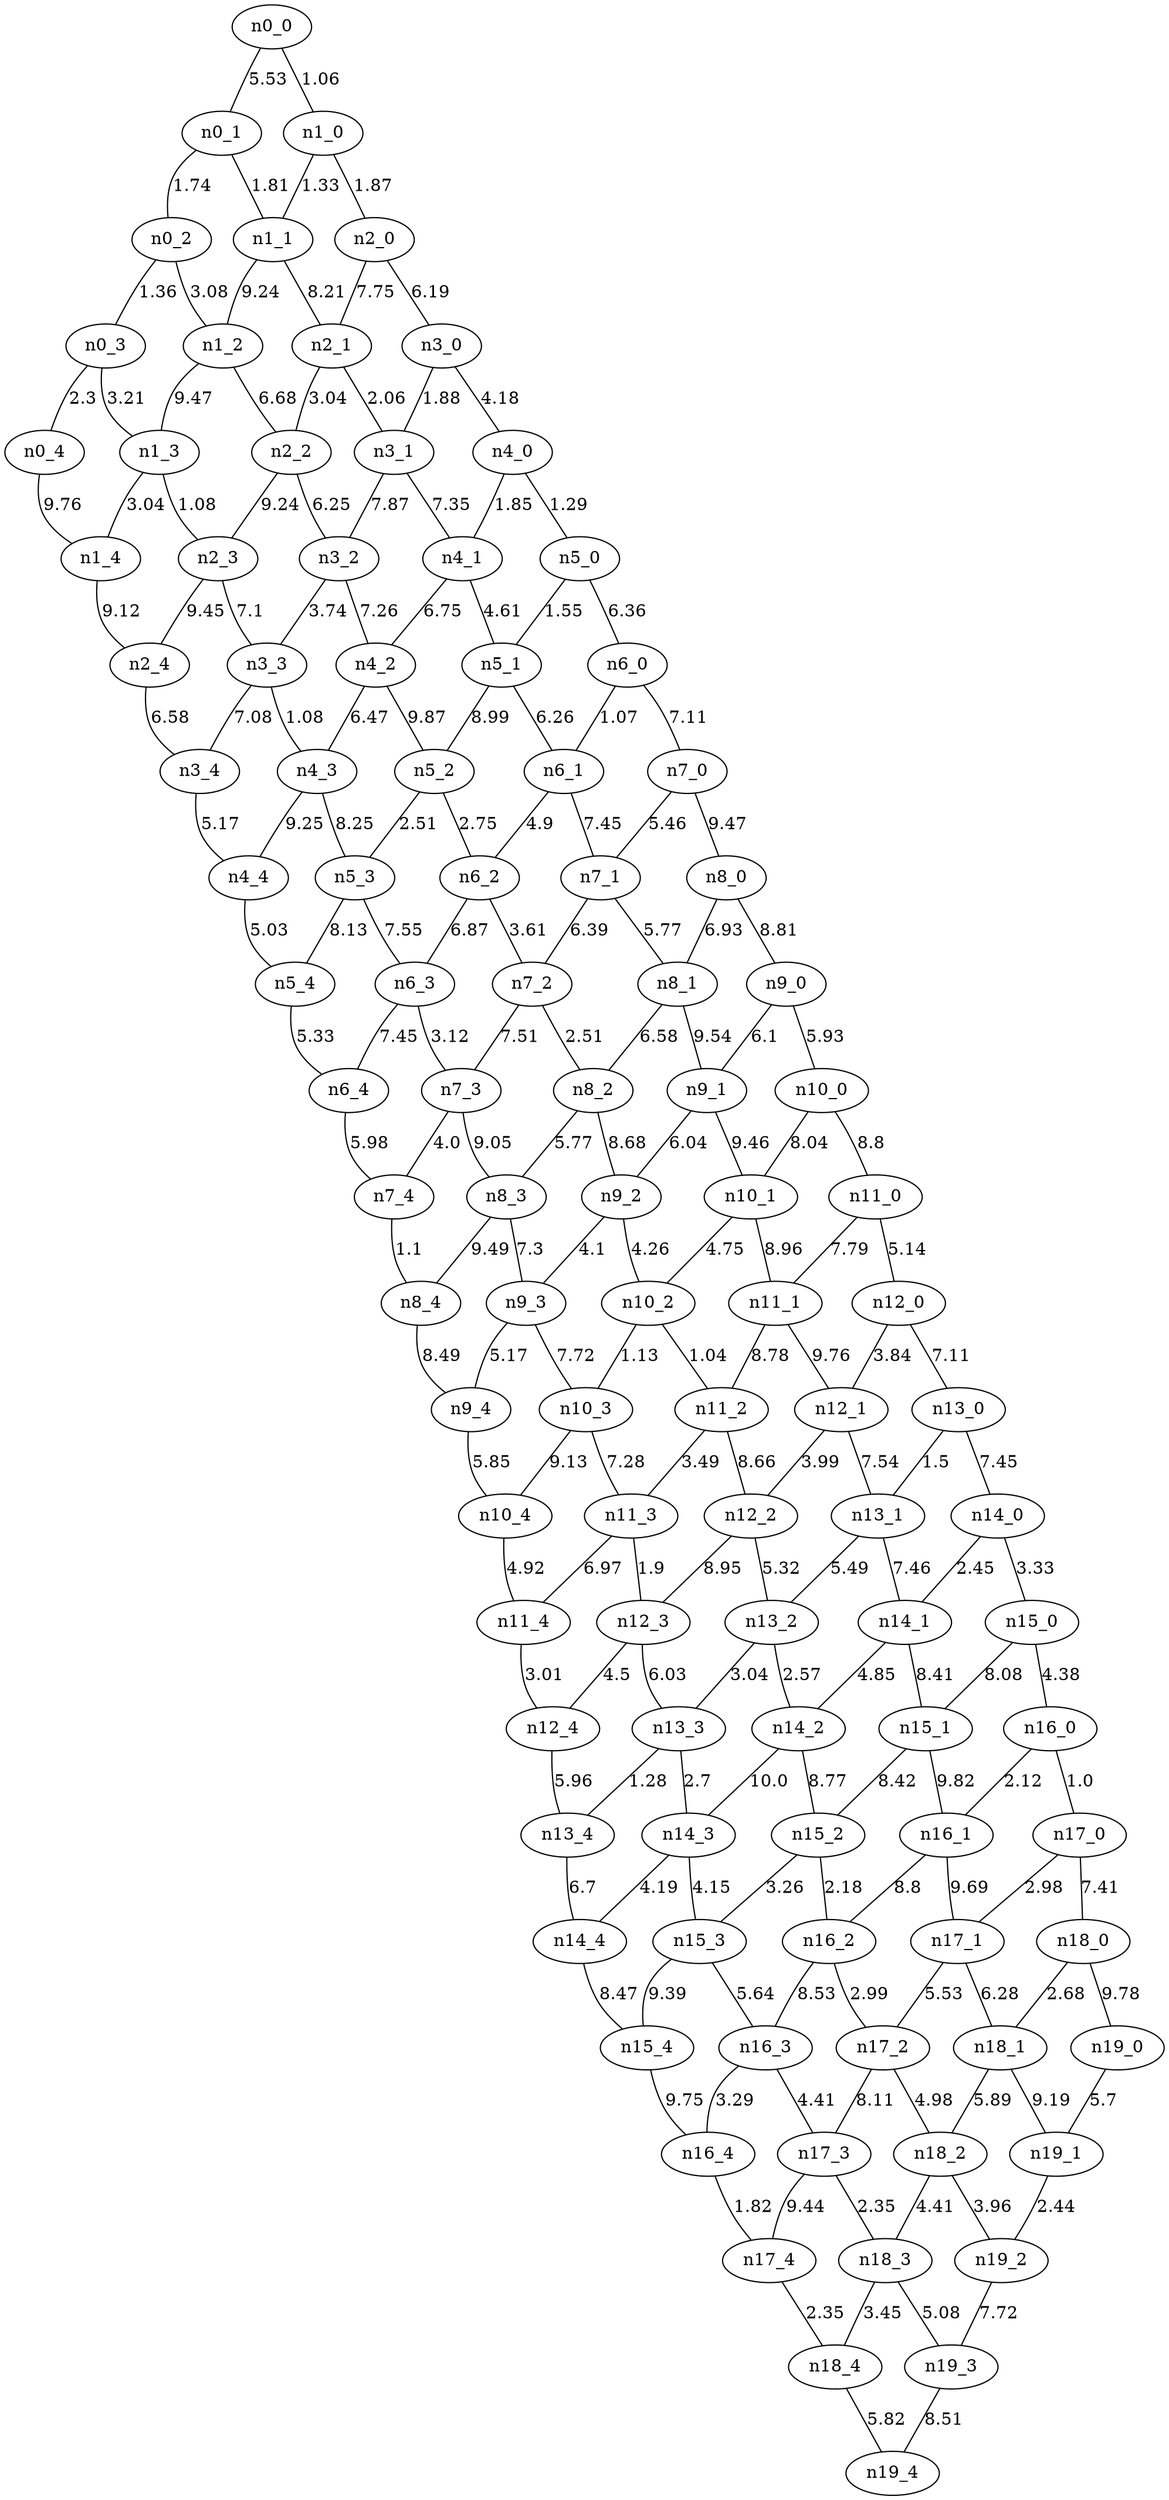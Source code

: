 graph G {
"n7_2";
"n8_4";
"n10_1";
"n1_0";
"n6_3";
"n17_4";
"n3_4";
"n15_3";
"n1_3";
"n0_3";
"n2_0";
"n16_2";
"n1_2";
"n10_2";
"n16_0";
"n19_0";
"n10_3";
"n9_4";
"n4_1";
"n6_0";
"n19_2";
"n10_4";
"n2_3";
"n7_1";
"n8_0";
"n11_4";
"n5_3";
"n5_2";
"n3_3";
"n15_0";
"n14_2";
"n18_0";
"n11_1";
"n14_3";
"n15_2";
"n17_1";
"n9_0";
"n4_4";
"n0_0";
"n5_1";
"n4_2";
"n17_2";
"n14_1";
"n19_1";
"n19_3";
"n7_4";
"n17_0";
"n12_0";
"n18_4";
"n17_3";
"n6_4";
"n8_3";
"n16_1";
"n11_3";
"n3_1";
"n0_2";
"n11_2";
"n7_3";
"n19_4";
"n11_0";
"n12_1";
"n18_3";
"n0_1";
"n1_1";
"n13_1";
"n13_0";
"n12_2";
"n2_1";
"n15_1";
"n12_4";
"n6_1";
"n1_4";
"n0_4";
"n9_3";
"n13_3";
"n18_2";
"n16_4";
"n4_3";
"n16_3";
"n2_4";
"n9_1";
"n14_0";
"n12_3";
"n5_4";
"n18_1";
"n4_0";
"n3_0";
"n8_2";
"n15_4";
"n6_2";
"n2_2";
"n3_2";
"n10_0";
"n9_2";
"n13_2";
"n7_0";
"n14_4";
"n8_1";
"n5_0";
"n13_4";
    "n12_4" -- "n13_4"[label="5.96", len="5.96"];
    "n0_0" -- "n0_1"[label="5.53", len="5.53"];
    "n5_2" -- "n5_3"[label="2.51", len="2.51"];
    "n3_3" -- "n3_4"[label="7.08", len="7.08"];
    "n4_1" -- "n5_1"[label="4.61", len="4.61"];
    "n14_3" -- "n14_4"[label="4.19", len="4.19"];
    "n0_2" -- "n1_2"[label="3.08", len="3.08"];
    "n14_1" -- "n14_2"[label="4.85", len="4.85"];
    "n10_0" -- "n10_1"[label="8.04", len="8.04"];
    "n5_0" -- "n6_0"[label="6.36", len="6.36"];
    "n9_2" -- "n9_3"[label="4.1", len="4.1"];
    "n10_1" -- "n10_2"[label="4.75", len="4.75"];
    "n17_0" -- "n17_1"[label="2.98", len="2.98"];
    "n1_1" -- "n1_2"[label="9.24", len="9.24"];
    "n4_0" -- "n5_0"[label="1.29", len="1.29"];
    "n10_4" -- "n11_4"[label="4.92", len="4.92"];
    "n1_0" -- "n2_0"[label="1.87", len="1.87"];
    "n19_0" -- "n19_1"[label="5.7", len="5.7"];
    "n18_1" -- "n18_2"[label="5.89", len="5.89"];
    "n4_4" -- "n5_4"[label="5.03", len="5.03"];
    "n11_3" -- "n11_4"[label="6.97", len="6.97"];
    "n18_2" -- "n18_3"[label="4.41", len="4.41"];
    "n16_2" -- "n17_2"[label="2.99", len="2.99"];
    "n10_2" -- "n10_3"[label="1.13", len="1.13"];
    "n4_3" -- "n4_4"[label="9.25", len="9.25"];
    "n19_1" -- "n19_2"[label="2.44", len="2.44"];
    "n13_2" -- "n13_3"[label="3.04", len="3.04"];
    "n2_1" -- "n3_1"[label="2.06", len="2.06"];
    "n3_2" -- "n3_3"[label="3.74", len="3.74"];
    "n8_3" -- "n9_3"[label="7.3", len="7.3"];
    "n7_0" -- "n8_0"[label="9.47", len="9.47"];
    "n9_0" -- "n9_1"[label="6.1", len="6.1"];
    "n10_3" -- "n11_3"[label="7.28", len="7.28"];
    "n8_2" -- "n8_3"[label="5.77", len="5.77"];
    "n14_0" -- "n14_1"[label="2.45", len="2.45"];
    "n11_4" -- "n12_4"[label="3.01", len="3.01"];
    "n9_4" -- "n10_4"[label="5.85", len="5.85"];
    "n13_2" -- "n14_2"[label="2.57", len="2.57"];
    "n18_0" -- "n18_1"[label="2.68", len="2.68"];
    "n0_0" -- "n1_0"[label="1.06", len="1.06"];
    "n13_0" -- "n13_1"[label="1.5", len="1.5"];
    "n11_0" -- "n11_1"[label="7.79", len="7.79"];
    "n3_2" -- "n4_2"[label="7.26", len="7.26"];
    "n12_1" -- "n13_1"[label="7.54", len="7.54"];
    "n17_1" -- "n17_2"[label="5.53", len="5.53"];
    "n2_0" -- "n2_1"[label="7.75", len="7.75"];
    "n1_2" -- "n1_3"[label="9.47", len="9.47"];
    "n2_0" -- "n3_0"[label="6.19", len="6.19"];
    "n5_3" -- "n6_3"[label="7.55", len="7.55"];
    "n11_1" -- "n12_1"[label="9.76", len="9.76"];
    "n10_0" -- "n11_0"[label="8.8", len="8.8"];
    "n15_1" -- "n16_1"[label="9.82", len="9.82"];
    "n17_2" -- "n17_3"[label="8.11", len="8.11"];
    "n16_3" -- "n16_4"[label="3.29", len="3.29"];
    "n18_2" -- "n19_2"[label="3.96", len="3.96"];
    "n14_0" -- "n15_0"[label="3.33", len="3.33"];
    "n8_4" -- "n9_4"[label="8.49", len="8.49"];
    "n12_3" -- "n13_3"[label="6.03", len="6.03"];
    "n10_2" -- "n11_2"[label="1.04", len="1.04"];
    "n3_3" -- "n4_3"[label="1.08", len="1.08"];
    "n9_2" -- "n10_2"[label="4.26", len="4.26"];
    "n0_1" -- "n0_2"[label="1.74", len="1.74"];
    "n12_1" -- "n12_2"[label="3.99", len="3.99"];
    "n13_1" -- "n13_2"[label="5.49", len="5.49"];
    "n2_1" -- "n2_2"[label="3.04", len="3.04"];
    "n1_3" -- "n2_3"[label="1.08", len="1.08"];
    "n13_3" -- "n14_3"[label="2.7", len="2.7"];
    "n3_0" -- "n4_0"[label="4.18", len="4.18"];
    "n2_4" -- "n3_4"[label="6.58", len="6.58"];
    "n15_2" -- "n15_3"[label="3.26", len="3.26"];
    "n11_0" -- "n12_0"[label="5.14", len="5.14"];
    "n8_0" -- "n8_1"[label="6.93", len="6.93"];
    "n15_3" -- "n16_3"[label="5.64", len="5.64"];
    "n17_3" -- "n18_3"[label="2.35", len="2.35"];
    "n7_2" -- "n7_3"[label="7.51", len="7.51"];
    "n14_2" -- "n15_2"[label="8.77", len="8.77"];
    "n7_3" -- "n7_4"[label="4.0", len="4.0"];
    "n13_3" -- "n13_4"[label="1.28", len="1.28"];
    "n6_3" -- "n6_4"[label="7.45", len="7.45"];
    "n7_3" -- "n8_3"[label="9.05", len="9.05"];
    "n14_2" -- "n14_3"[label="10.0", len="10.0"];
    "n16_0" -- "n16_1"[label="2.12", len="2.12"];
    "n19_3" -- "n19_4"[label="8.51", len="8.51"];
    "n2_3" -- "n2_4"[label="9.45", len="9.45"];
    "n12_3" -- "n12_4"[label="4.5", len="4.5"];
    "n0_3" -- "n1_3"[label="3.21", len="3.21"];
    "n11_2" -- "n11_3"[label="3.49", len="3.49"];
    "n2_3" -- "n3_3"[label="7.1", len="7.1"];
    "n10_3" -- "n10_4"[label="9.13", len="9.13"];
    "n6_0" -- "n6_1"[label="1.07", len="1.07"];
    "n1_1" -- "n2_1"[label="8.21", len="8.21"];
    "n8_1" -- "n8_2"[label="6.58", len="6.58"];
    "n0_2" -- "n0_3"[label="1.36", len="1.36"];
    "n6_2" -- "n6_3"[label="6.87", len="6.87"];
    "n18_0" -- "n19_0"[label="9.78", len="9.78"];
    "n9_3" -- "n9_4"[label="5.17", len="5.17"];
    "n13_1" -- "n14_1"[label="7.46", len="7.46"];
    "n6_2" -- "n7_2"[label="3.61", len="3.61"];
    "n16_1" -- "n16_2"[label="8.8", len="8.8"];
    "n8_1" -- "n9_1"[label="9.54", len="9.54"];
    "n6_3" -- "n7_3"[label="3.12", len="3.12"];
    "n9_1" -- "n10_1"[label="9.46", len="9.46"];
    "n0_3" -- "n0_4"[label="2.3", len="2.3"];
    "n3_4" -- "n4_4"[label="5.17", len="5.17"];
    "n4_1" -- "n4_2"[label="6.75", len="6.75"];
    "n16_2" -- "n16_3"[label="8.53", len="8.53"];
    "n15_2" -- "n16_2"[label="2.18", len="2.18"];
    "n5_3" -- "n5_4"[label="8.13", len="8.13"];
    "n1_3" -- "n1_4"[label="3.04", len="3.04"];
    "n7_0" -- "n7_1"[label="5.46", len="5.46"];
    "n0_4" -- "n1_4"[label="9.76", len="9.76"];
    "n7_1" -- "n8_1"[label="5.77", len="5.77"];
    "n3_0" -- "n3_1"[label="1.88", len="1.88"];
    "n16_3" -- "n17_3"[label="4.41", len="4.41"];
    "n17_3" -- "n17_4"[label="9.44", len="9.44"];
    "n11_2" -- "n12_2"[label="8.66", len="8.66"];
    "n11_3" -- "n12_3"[label="1.9", len="1.9"];
    "n5_1" -- "n6_1"[label="6.26", len="6.26"];
    "n6_1" -- "n7_1"[label="7.45", len="7.45"];
    "n18_1" -- "n19_1"[label="9.19", len="9.19"];
    "n7_1" -- "n7_2"[label="6.39", len="6.39"];
    "n2_2" -- "n3_2"[label="6.25", len="6.25"];
    "n0_1" -- "n1_1"[label="1.81", len="1.81"];
    "n9_3" -- "n10_3"[label="7.72", len="7.72"];
    "n15_0" -- "n16_0"[label="4.38", len="4.38"];
    "n9_1" -- "n9_2"[label="6.04", len="6.04"];
    "n18_3" -- "n18_4"[label="3.45", len="3.45"];
    "n13_0" -- "n14_0"[label="7.45", len="7.45"];
    "n4_2" -- "n5_2"[label="9.87", len="9.87"];
    "n6_0" -- "n7_0"[label="7.11", len="7.11"];
    "n12_2" -- "n12_3"[label="8.95", len="8.95"];
    "n5_1" -- "n5_2"[label="8.99", len="8.99"];
    "n17_1" -- "n18_1"[label="6.28", len="6.28"];
    "n12_0" -- "n13_0"[label="7.11", len="7.11"];
    "n3_1" -- "n4_1"[label="7.35", len="7.35"];
    "n6_4" -- "n7_4"[label="5.98", len="5.98"];
    "n8_3" -- "n8_4"[label="9.49", len="9.49"];
    "n10_1" -- "n11_1"[label="8.96", len="8.96"];
    "n13_4" -- "n14_4"[label="6.7", len="6.7"];
    "n18_4" -- "n19_4"[label="5.82", len="5.82"];
    "n5_4" -- "n6_4"[label="5.33", len="5.33"];
    "n17_0" -- "n18_0"[label="7.41", len="7.41"];
    "n15_0" -- "n15_1"[label="8.08", len="8.08"];
    "n14_4" -- "n15_4"[label="8.47", len="8.47"];
    "n18_3" -- "n19_3"[label="5.08", len="5.08"];
    "n12_2" -- "n13_2"[label="5.32", len="5.32"];
    "n5_0" -- "n5_1"[label="1.55", len="1.55"];
    "n7_4" -- "n8_4"[label="1.1", len="1.1"];
    "n14_3" -- "n15_3"[label="4.15", len="4.15"];
    "n11_1" -- "n11_2"[label="8.78", len="8.78"];
    "n15_1" -- "n15_2"[label="8.42", len="8.42"];
    "n15_3" -- "n15_4"[label="9.39", len="9.39"];
    "n4_3" -- "n5_3"[label="8.25", len="8.25"];
    "n15_4" -- "n16_4"[label="9.75", len="9.75"];
    "n19_2" -- "n19_3"[label="7.72", len="7.72"];
    "n4_2" -- "n4_3"[label="6.47", len="6.47"];
    "n12_0" -- "n12_1"[label="3.84", len="3.84"];
    "n7_2" -- "n8_2"[label="2.51", len="2.51"];
    "n17_4" -- "n18_4"[label="2.35", len="2.35"];
    "n16_4" -- "n17_4"[label="1.82", len="1.82"];
    "n2_2" -- "n2_3"[label="9.24", len="9.24"];
    "n4_0" -- "n4_1"[label="1.85", len="1.85"];
    "n14_1" -- "n15_1"[label="8.41", len="8.41"];
    "n5_2" -- "n6_2"[label="2.75", len="2.75"];
    "n8_0" -- "n9_0"[label="8.81", len="8.81"];
    "n17_2" -- "n18_2"[label="4.98", len="4.98"];
    "n6_1" -- "n6_2"[label="4.9", len="4.9"];
    "n1_0" -- "n1_1"[label="1.33", len="1.33"];
    "n8_2" -- "n9_2"[label="8.68", len="8.68"];
    "n1_2" -- "n2_2"[label="6.68", len="6.68"];
    "n3_1" -- "n3_2"[label="7.87", len="7.87"];
    "n16_0" -- "n17_0"[label="1.0", len="1.0"];
    "n1_4" -- "n2_4"[label="9.12", len="9.12"];
    "n9_0" -- "n10_0"[label="5.93", len="5.93"];
    "n16_1" -- "n17_1"[label="9.69", len="9.69"];
}
